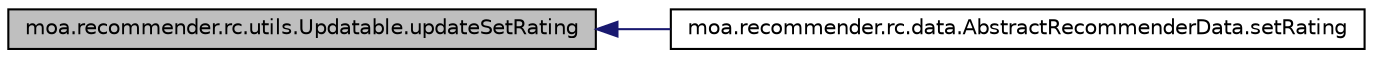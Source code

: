 digraph G
{
  edge [fontname="Helvetica",fontsize="10",labelfontname="Helvetica",labelfontsize="10"];
  node [fontname="Helvetica",fontsize="10",shape=record];
  rankdir=LR;
  Node1 [label="moa.recommender.rc.utils.Updatable.updateSetRating",height=0.2,width=0.4,color="black", fillcolor="grey75", style="filled" fontcolor="black"];
  Node1 -> Node2 [dir=back,color="midnightblue",fontsize="10",style="solid",fontname="Helvetica"];
  Node2 [label="moa.recommender.rc.data.AbstractRecommenderData.setRating",height=0.2,width=0.4,color="black", fillcolor="white", style="filled",URL="$classmoa_1_1recommender_1_1rc_1_1data_1_1AbstractRecommenderData.html#ac9c9665e19629a249ad70102f852cae8"];
}
